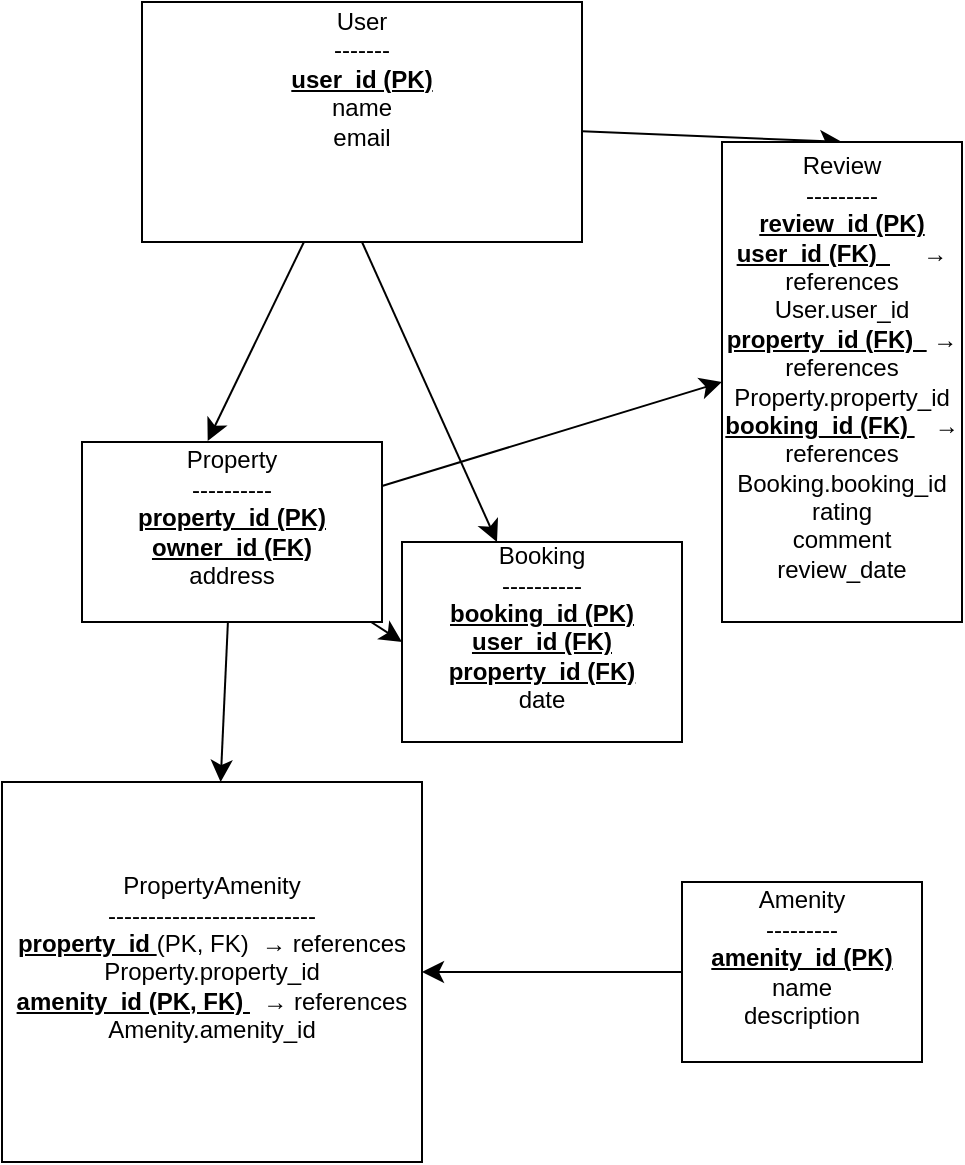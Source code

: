 <mxfile version="27.1.6" pages="2">
  <diagram name="Page-1" id="_8aUbpZmku1E_gVZOcAK">
    <mxGraphModel dx="1017" dy="1727" grid="1" gridSize="10" guides="1" tooltips="1" connect="1" arrows="1" fold="1" page="1" pageScale="1" pageWidth="827" pageHeight="1169" math="0" shadow="0">
      <root>
        <mxCell id="0" />
        <mxCell id="1" parent="0" />
        <mxCell id="L2mwO1jkiz1dDSLct9FT-3" style="edgeStyle=none;curved=1;rounded=0;orthogonalLoop=1;jettySize=auto;html=1;entryX=0.5;entryY=0;entryDx=0;entryDy=0;fontSize=12;startSize=8;endSize=8;" edge="1" parent="1" source="_-dR4qQRfHYjs2IPDq90-1" target="_-dR4qQRfHYjs2IPDq90-4">
          <mxGeometry relative="1" as="geometry" />
        </mxCell>
        <mxCell id="L2mwO1jkiz1dDSLct9FT-6" style="edgeStyle=none;curved=1;rounded=0;orthogonalLoop=1;jettySize=auto;html=1;exitX=0.5;exitY=1;exitDx=0;exitDy=0;fontSize=12;startSize=8;endSize=8;" edge="1" parent="1" source="_-dR4qQRfHYjs2IPDq90-1" target="_-dR4qQRfHYjs2IPDq90-3">
          <mxGeometry relative="1" as="geometry" />
        </mxCell>
        <mxCell id="_-dR4qQRfHYjs2IPDq90-1" value="&lt;div&gt;&lt;div&gt;User&lt;/div&gt;&lt;div&gt;-------&lt;/div&gt;&lt;div&gt;&lt;b&gt;&lt;u&gt;user_id (PK)&lt;/u&gt;&lt;/b&gt;&lt;/div&gt;&lt;div&gt;name&lt;/div&gt;&lt;div&gt;email&lt;/div&gt;&lt;/div&gt;&lt;div&gt;&lt;br&gt;&lt;/div&gt;&lt;div&gt;&lt;br&gt;&lt;/div&gt;&lt;div&gt;&lt;br&gt;&lt;/div&gt;" style="rounded=0;whiteSpace=wrap;html=1;" parent="1" vertex="1">
          <mxGeometry x="70" y="-130" width="220" height="120" as="geometry" />
        </mxCell>
        <mxCell id="L2mwO1jkiz1dDSLct9FT-7" style="edgeStyle=none;curved=1;rounded=0;orthogonalLoop=1;jettySize=auto;html=1;entryX=0;entryY=0.5;entryDx=0;entryDy=0;fontSize=12;startSize=8;endSize=8;" edge="1" parent="1" source="_-dR4qQRfHYjs2IPDq90-2" target="_-dR4qQRfHYjs2IPDq90-3">
          <mxGeometry relative="1" as="geometry" />
        </mxCell>
        <mxCell id="L2mwO1jkiz1dDSLct9FT-8" style="edgeStyle=none;curved=1;rounded=0;orthogonalLoop=1;jettySize=auto;html=1;entryX=0;entryY=0.5;entryDx=0;entryDy=0;fontSize=12;startSize=8;endSize=8;" edge="1" parent="1" source="_-dR4qQRfHYjs2IPDq90-2" target="_-dR4qQRfHYjs2IPDq90-4">
          <mxGeometry relative="1" as="geometry" />
        </mxCell>
        <mxCell id="L2mwO1jkiz1dDSLct9FT-9" style="edgeStyle=none;curved=1;rounded=0;orthogonalLoop=1;jettySize=auto;html=1;fontSize=12;startSize=8;endSize=8;" edge="1" parent="1" source="_-dR4qQRfHYjs2IPDq90-2" target="_-dR4qQRfHYjs2IPDq90-6">
          <mxGeometry relative="1" as="geometry" />
        </mxCell>
        <mxCell id="_-dR4qQRfHYjs2IPDq90-2" value="&lt;div&gt;Property&lt;/div&gt;&lt;div&gt;----------&lt;/div&gt;&lt;div&gt;&lt;b&gt;&lt;u&gt;property_id (PK)&lt;/u&gt;&lt;/b&gt;&lt;/div&gt;&lt;div&gt;&lt;b&gt;&lt;u&gt;owner_id (FK)&lt;/u&gt;&lt;/b&gt;&lt;/div&gt;&lt;div&gt;address&lt;/div&gt;&lt;div&gt;&lt;br&gt;&lt;/div&gt;" style="rounded=0;whiteSpace=wrap;html=1;" parent="1" vertex="1">
          <mxGeometry x="40" y="90" width="150" height="90" as="geometry" />
        </mxCell>
        <mxCell id="_-dR4qQRfHYjs2IPDq90-3" value="&lt;div&gt;Booking&lt;/div&gt;&lt;div&gt;----------&lt;/div&gt;&lt;div&gt;&lt;b&gt;&lt;u&gt;booking_id (PK)&lt;/u&gt;&lt;/b&gt;&lt;/div&gt;&lt;div&gt;&lt;b&gt;&lt;u&gt;user_id (FK)&lt;/u&gt;&lt;/b&gt;&lt;/div&gt;&lt;div&gt;&lt;b&gt;&lt;u&gt;property_id (FK)&lt;/u&gt;&lt;/b&gt;&lt;/div&gt;&lt;div&gt;date&lt;/div&gt;&lt;div&gt;&lt;br&gt;&lt;/div&gt;" style="rounded=0;whiteSpace=wrap;html=1;" parent="1" vertex="1">
          <mxGeometry x="200" y="140" width="140" height="100" as="geometry" />
        </mxCell>
        <mxCell id="_-dR4qQRfHYjs2IPDq90-4" value="&lt;div&gt;Review&lt;/div&gt;&lt;div&gt;---------&lt;/div&gt;&lt;div&gt;&lt;b&gt;&lt;u&gt;review_id (PK)&lt;/u&gt;&lt;/b&gt;&lt;/div&gt;&lt;div&gt;&lt;u&gt;&lt;b&gt;user_id (FK)&amp;nbsp; &lt;/b&gt;&lt;/u&gt;&amp;nbsp; &amp;nbsp; &amp;nbsp;→ references User.user_id&lt;/div&gt;&lt;div&gt;&lt;b&gt;&lt;u&gt;property_id (FK)&amp;nbsp; &lt;/u&gt;&lt;/b&gt;&amp;nbsp;→ references Property.property_id&lt;/div&gt;&lt;div&gt;&lt;b&gt;&lt;u&gt;booking_id (FK)&amp;nbsp;&lt;/u&gt;&lt;/b&gt; &amp;nbsp; → references Booking.booking_id&lt;/div&gt;&lt;div&gt;rating&lt;/div&gt;&lt;div&gt;comment&lt;/div&gt;&lt;div&gt;review_date&lt;/div&gt;&lt;div&gt;&lt;br&gt;&lt;/div&gt;" style="rounded=0;whiteSpace=wrap;html=1;" parent="1" vertex="1">
          <mxGeometry x="360" y="-60" width="120" height="240" as="geometry" />
        </mxCell>
        <mxCell id="L2mwO1jkiz1dDSLct9FT-10" style="edgeStyle=none;curved=1;rounded=0;orthogonalLoop=1;jettySize=auto;html=1;entryX=1;entryY=0.5;entryDx=0;entryDy=0;fontSize=12;startSize=8;endSize=8;" edge="1" parent="1" source="_-dR4qQRfHYjs2IPDq90-5" target="_-dR4qQRfHYjs2IPDq90-6">
          <mxGeometry relative="1" as="geometry" />
        </mxCell>
        <mxCell id="_-dR4qQRfHYjs2IPDq90-5" value="&lt;div&gt;Amenity&lt;/div&gt;&lt;div&gt;---------&lt;/div&gt;&lt;div&gt;&lt;b&gt;&lt;u&gt;amenity_id (PK)&lt;/u&gt;&lt;/b&gt;&lt;/div&gt;&lt;div&gt;name&lt;/div&gt;&lt;div&gt;description&lt;/div&gt;&lt;div&gt;&lt;br&gt;&lt;/div&gt;" style="rounded=0;whiteSpace=wrap;html=1;" parent="1" vertex="1">
          <mxGeometry x="340" y="310" width="120" height="90" as="geometry" />
        </mxCell>
        <mxCell id="_-dR4qQRfHYjs2IPDq90-6" value="&lt;div&gt;PropertyAmenity&lt;/div&gt;&lt;div&gt;--------------------------&lt;/div&gt;&lt;div&gt;&lt;b&gt;&lt;u&gt;property_id &lt;/u&gt;&lt;/b&gt;(PK, FK)&amp;nbsp; → references Property.property_id&lt;/div&gt;&lt;div&gt;&lt;b&gt;&lt;u&gt;amenity_id (PK, FK)&amp;nbsp;&lt;/u&gt;&lt;/b&gt; &amp;nbsp;→ references Amenity.amenity_id&lt;/div&gt;&lt;div&gt;&lt;br&gt;&lt;/div&gt;" style="rounded=0;whiteSpace=wrap;html=1;" parent="1" vertex="1">
          <mxGeometry y="260" width="210" height="190" as="geometry" />
        </mxCell>
        <mxCell id="L2mwO1jkiz1dDSLct9FT-5" style="edgeStyle=none;curved=1;rounded=0;orthogonalLoop=1;jettySize=auto;html=1;entryX=0.419;entryY=-0.006;entryDx=0;entryDy=0;entryPerimeter=0;fontSize=12;startSize=8;endSize=8;" edge="1" parent="1" source="_-dR4qQRfHYjs2IPDq90-1" target="_-dR4qQRfHYjs2IPDq90-2">
          <mxGeometry relative="1" as="geometry" />
        </mxCell>
      </root>
    </mxGraphModel>
  </diagram>
  <diagram id="OnGDpb4anGEsYQpuzcIe" name="Page-2">
    <mxGraphModel dx="778" dy="558" grid="0" gridSize="10" guides="1" tooltips="1" connect="1" arrows="1" fold="1" page="0" pageScale="1" pageWidth="827" pageHeight="1169" math="0" shadow="0">
      <root>
        <mxCell id="0" />
        <mxCell id="1" parent="0" />
      </root>
    </mxGraphModel>
  </diagram>
</mxfile>
